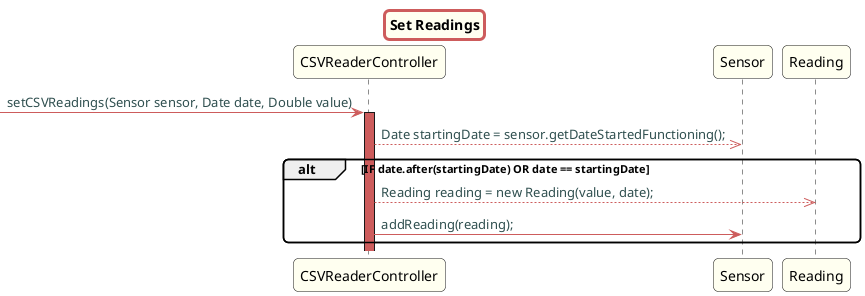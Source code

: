 @startuml

title Set Readings

skinparam titleBorderRoundCorner 10
skinparam titleBorderThickness 3
skinparam titleBorderColor indianred
skinparam titleBackgroundColor ivory
skinparam FontName quicksand

skinparam actor {
 	BorderColor indianred
 	}

 skinparam sequence {
 	LifeLineBackgroundColor indianred
 	ParticipantBackgroundColor ivory
 }

 skinparam roundcorner 10

 skinparam component {
   arrowThickness 1
   ArrowFontName Verdana
   ArrowColor indianred
   ArrowFontColor darkslategrey
 }



-> CSVReaderController: setCSVReadings(Sensor sensor, Date date, Double value)
activate CSVReaderController
CSVReaderController -->> Sensor: Date startingDate = sensor.getDateStartedFunctioning();
alt IF date.after(startingDate) OR date == startingDate

CSVReaderController -->> Reading: Reading reading = new Reading(value, date);
CSVReaderController -> Sensor: addReading(reading);


end



@enduml